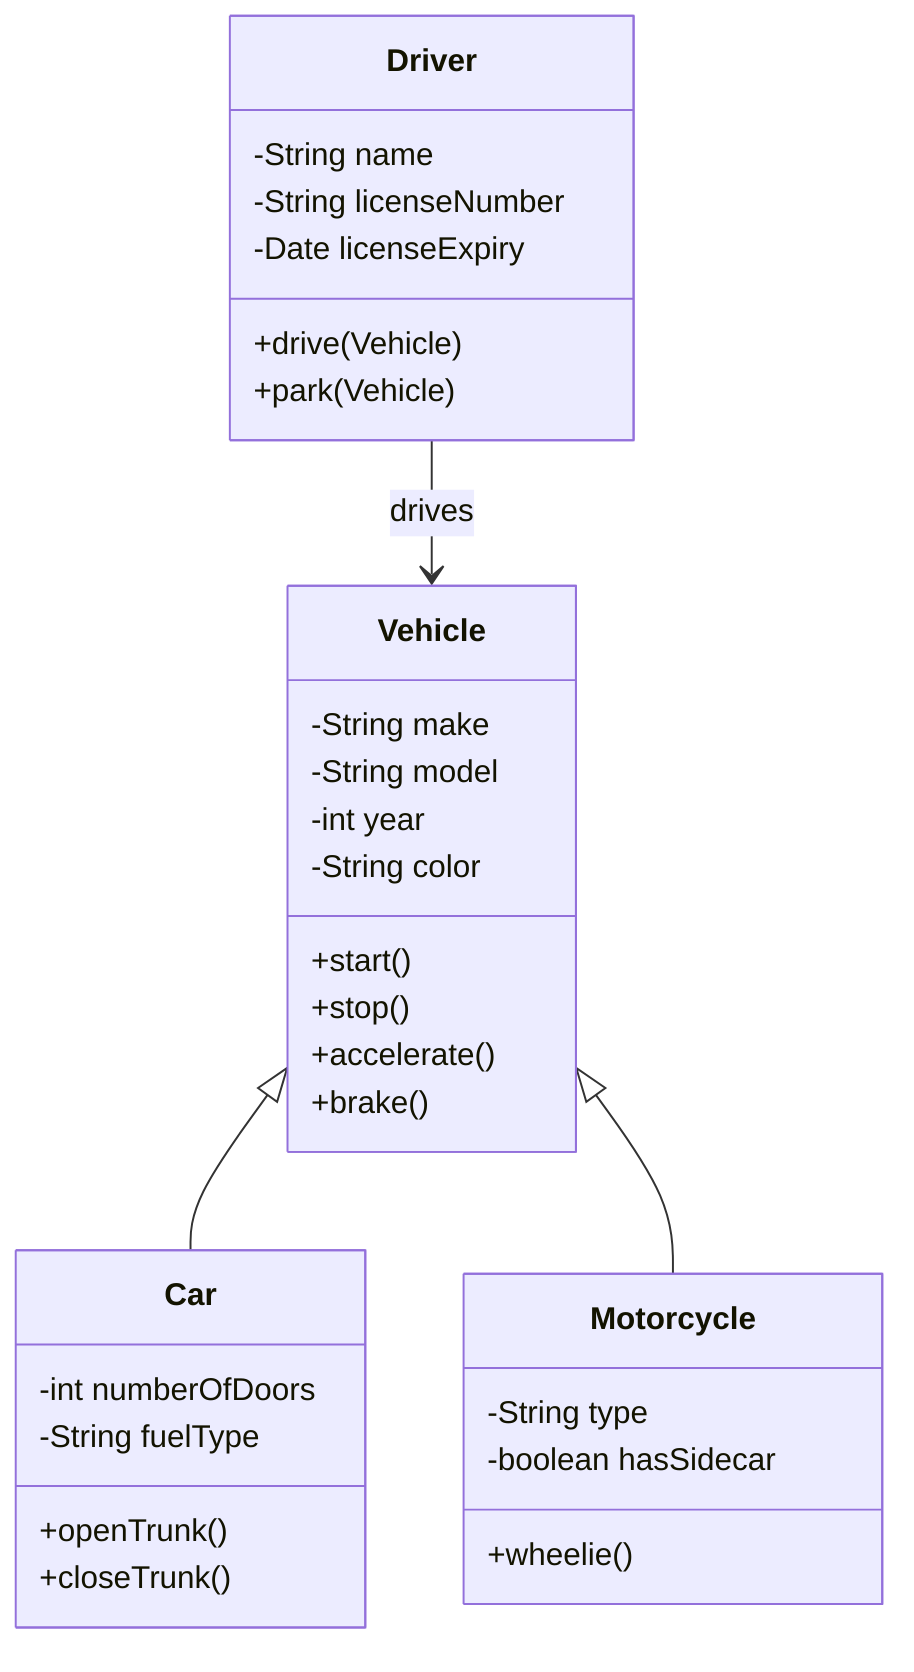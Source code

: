 classDiagram
    class Vehicle {
        -String make
        -String model
        -int year
        -String color
        +start()
        +stop()
        +accelerate()
        +brake()
    }
    
    class Car {
        -int numberOfDoors
        -String fuelType
        +openTrunk()
        +closeTrunk()
    }
    
    class Motorcycle {
        -String type
        -boolean hasSidecar
        +wheelie()
    }
    
    class Driver {
        -String name
        -String licenseNumber
        -Date licenseExpiry
        +drive(Vehicle)
        +park(Vehicle)
    }
    
    Vehicle <|-- Car
    Vehicle <|-- Motorcycle
    Driver --> Vehicle : drives